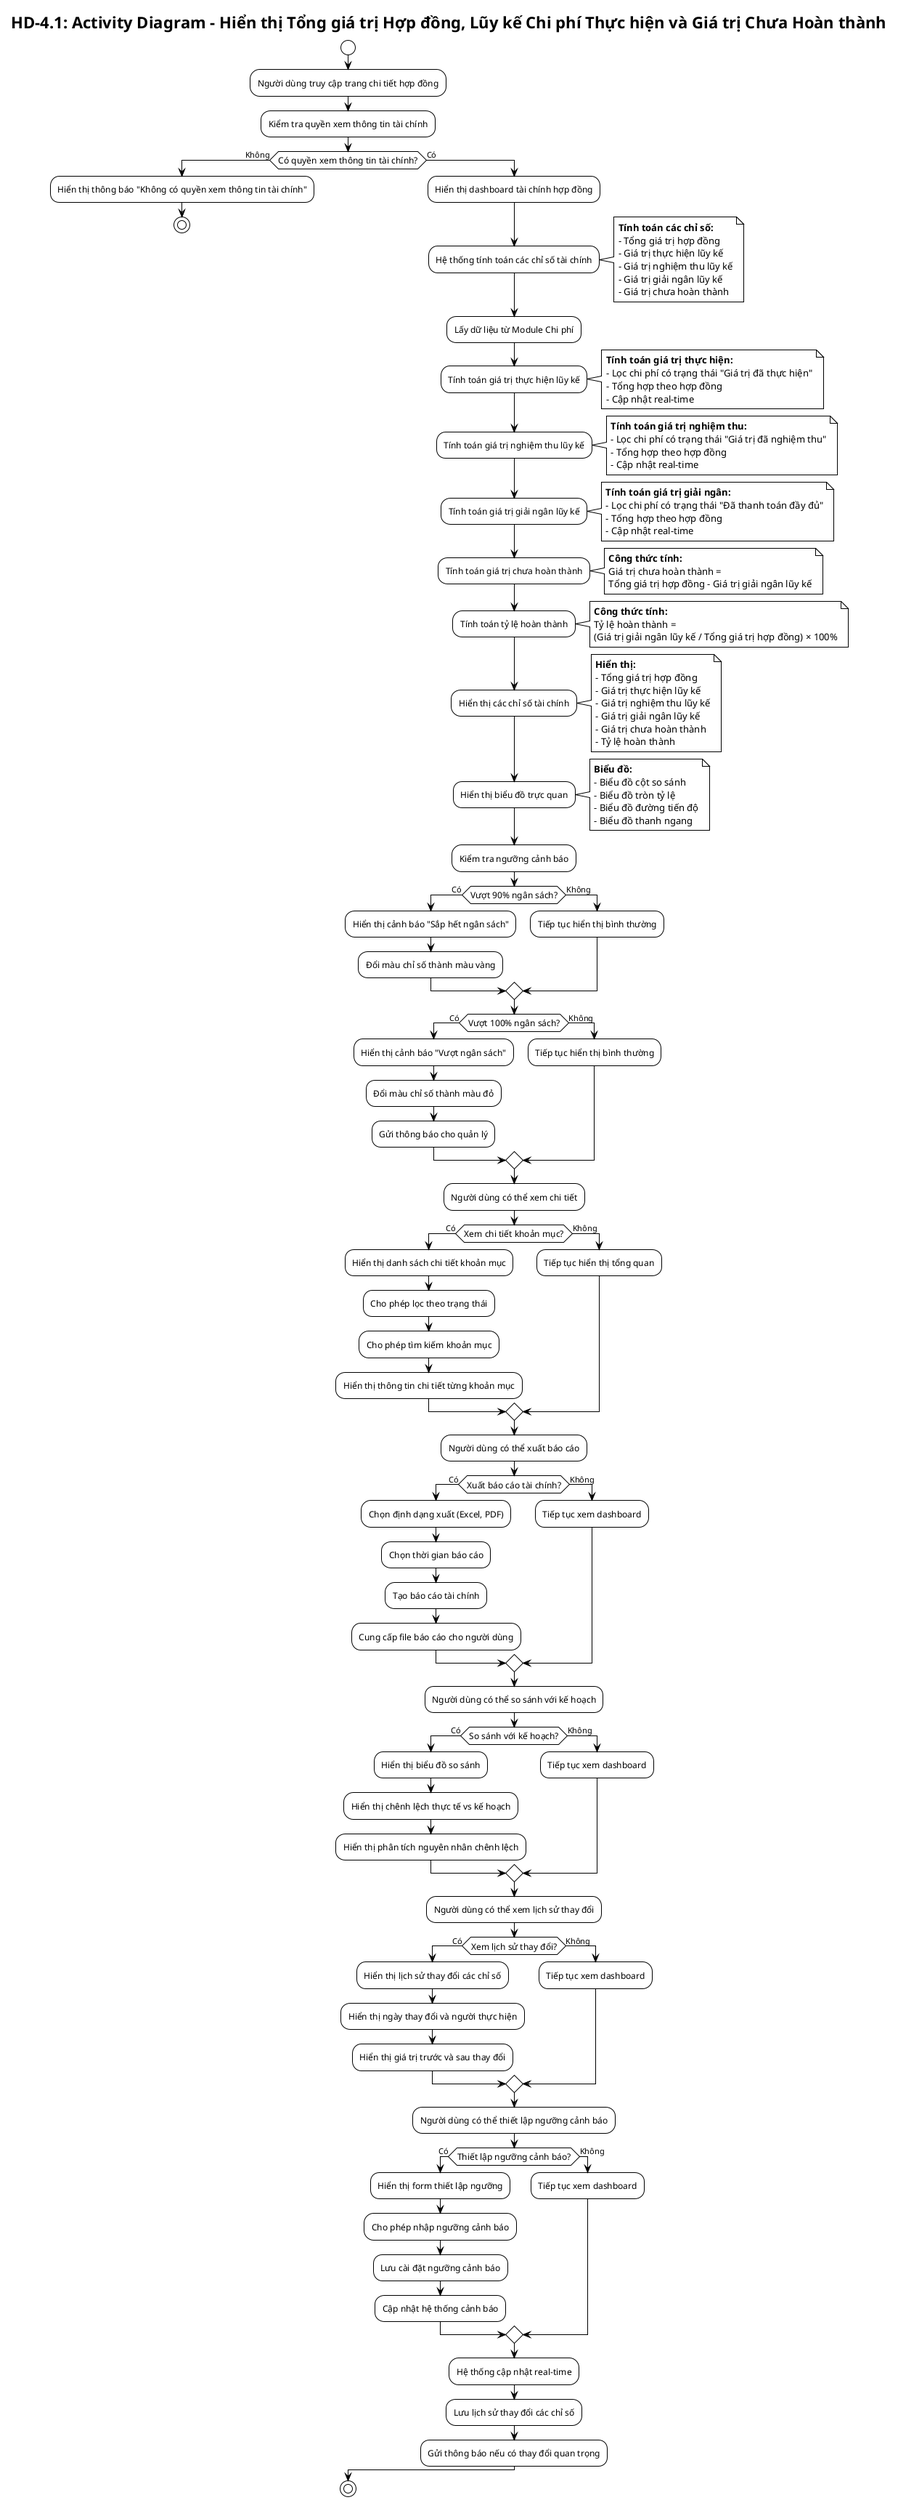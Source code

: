 @startuml HD-4.1 Activity Diagram
!theme plain
skinparam activityFontSize 12

title HD-4.1: Activity Diagram - Hiển thị Tổng giá trị Hợp đồng, Lũy kế Chi phí Thực hiện và Giá trị Chưa Hoàn thành

start

:Người dùng truy cập trang chi tiết hợp đồng;

:Kiểm tra quyền xem thông tin tài chính;

if (Có quyền xem thông tin tài chính?) then (Không)
    :Hiển thị thông báo "Không có quyền xem thông tin tài chính";
    stop
else (Có)
    :Hiển thị dashboard tài chính hợp đồng;
    
    :Hệ thống tính toán các chỉ số tài chính;
    note right
    **Tính toán các chỉ số:**
    - Tổng giá trị hợp đồng
    - Giá trị thực hiện lũy kế
    - Giá trị nghiệm thu lũy kế
    - Giá trị giải ngân lũy kế
    - Giá trị chưa hoàn thành
    end note
    
    :Lấy dữ liệu từ Module Chi phí;
    
    :Tính toán giá trị thực hiện lũy kế;
    note right
    **Tính toán giá trị thực hiện:**
    - Lọc chi phí có trạng thái "Giá trị đã thực hiện"
    - Tổng hợp theo hợp đồng
    - Cập nhật real-time
    end note
    
    :Tính toán giá trị nghiệm thu lũy kế;
    note right
    **Tính toán giá trị nghiệm thu:**
    - Lọc chi phí có trạng thái "Giá trị đã nghiệm thu"
    - Tổng hợp theo hợp đồng
    - Cập nhật real-time
    end note
    
    :Tính toán giá trị giải ngân lũy kế;
    note right
    **Tính toán giá trị giải ngân:**
    - Lọc chi phí có trạng thái "Đã thanh toán đầy đủ"
    - Tổng hợp theo hợp đồng
    - Cập nhật real-time
    end note
    
    :Tính toán giá trị chưa hoàn thành;
    note right
    **Công thức tính:**
    Giá trị chưa hoàn thành = 
    Tổng giá trị hợp đồng - Giá trị giải ngân lũy kế
    end note
    
    :Tính toán tỷ lệ hoàn thành;
    note right
    **Công thức tính:**
    Tỷ lệ hoàn thành = 
    (Giá trị giải ngân lũy kế / Tổng giá trị hợp đồng) × 100%
    end note
    
    :Hiển thị các chỉ số tài chính;
    note right
    **Hiển thị:**
    - Tổng giá trị hợp đồng
    - Giá trị thực hiện lũy kế
    - Giá trị nghiệm thu lũy kế
    - Giá trị giải ngân lũy kế
    - Giá trị chưa hoàn thành
    - Tỷ lệ hoàn thành
    end note
    
    :Hiển thị biểu đồ trực quan;
    note right
    **Biểu đồ:**
    - Biểu đồ cột so sánh
    - Biểu đồ tròn tỷ lệ
    - Biểu đồ đường tiến độ
    - Biểu đồ thanh ngang
    end note
    
    :Kiểm tra ngưỡng cảnh báo;
    
    if (Vượt 90% ngân sách?) then (Có)
        :Hiển thị cảnh báo "Sắp hết ngân sách";
        :Đổi màu chỉ số thành màu vàng;
    else (Không)
        :Tiếp tục hiển thị bình thường;
    endif
    
    if (Vượt 100% ngân sách?) then (Có)
        :Hiển thị cảnh báo "Vượt ngân sách";
        :Đổi màu chỉ số thành màu đỏ;
        :Gửi thông báo cho quản lý;
    else (Không)
        :Tiếp tục hiển thị bình thường;
    endif
    
    :Người dùng có thể xem chi tiết;
    
    if (Xem chi tiết khoản mục?) then (Có)
        :Hiển thị danh sách chi tiết khoản mục;
        :Cho phép lọc theo trạng thái;
        :Cho phép tìm kiếm khoản mục;
        :Hiển thị thông tin chi tiết từng khoản mục;
    else (Không)
        :Tiếp tục hiển thị tổng quan;
    endif
    
    :Người dùng có thể xuất báo cáo;
    
    if (Xuất báo cáo tài chính?) then (Có)
        :Chọn định dạng xuất (Excel, PDF);
        :Chọn thời gian báo cáo;
        :Tạo báo cáo tài chính;
        :Cung cấp file báo cáo cho người dùng;
    else (Không)
        :Tiếp tục xem dashboard;
    endif
    
    :Người dùng có thể so sánh với kế hoạch;
    
    if (So sánh với kế hoạch?) then (Có)
        :Hiển thị biểu đồ so sánh;
        :Hiển thị chênh lệch thực tế vs kế hoạch;
        :Hiển thị phân tích nguyên nhân chênh lệch;
    else (Không)
        :Tiếp tục xem dashboard;
    endif
    
    :Người dùng có thể xem lịch sử thay đổi;
    
    if (Xem lịch sử thay đổi?) then (Có)
        :Hiển thị lịch sử thay đổi các chỉ số;
        :Hiển thị ngày thay đổi và người thực hiện;
        :Hiển thị giá trị trước và sau thay đổi;
    else (Không)
        :Tiếp tục xem dashboard;
    endif
    
    :Người dùng có thể thiết lập ngưỡng cảnh báo;
    
    if (Thiết lập ngưỡng cảnh báo?) then (Có)
        :Hiển thị form thiết lập ngưỡng;
        :Cho phép nhập ngưỡng cảnh báo;
        :Lưu cài đặt ngưỡng cảnh báo;
        :Cập nhật hệ thống cảnh báo;
    else (Không)
        :Tiếp tục xem dashboard;
    endif
    
    :Hệ thống cập nhật real-time;
    :Lưu lịch sử thay đổi các chỉ số;
    :Gửi thông báo nếu có thay đổi quan trọng;
endif

stop

@enduml
